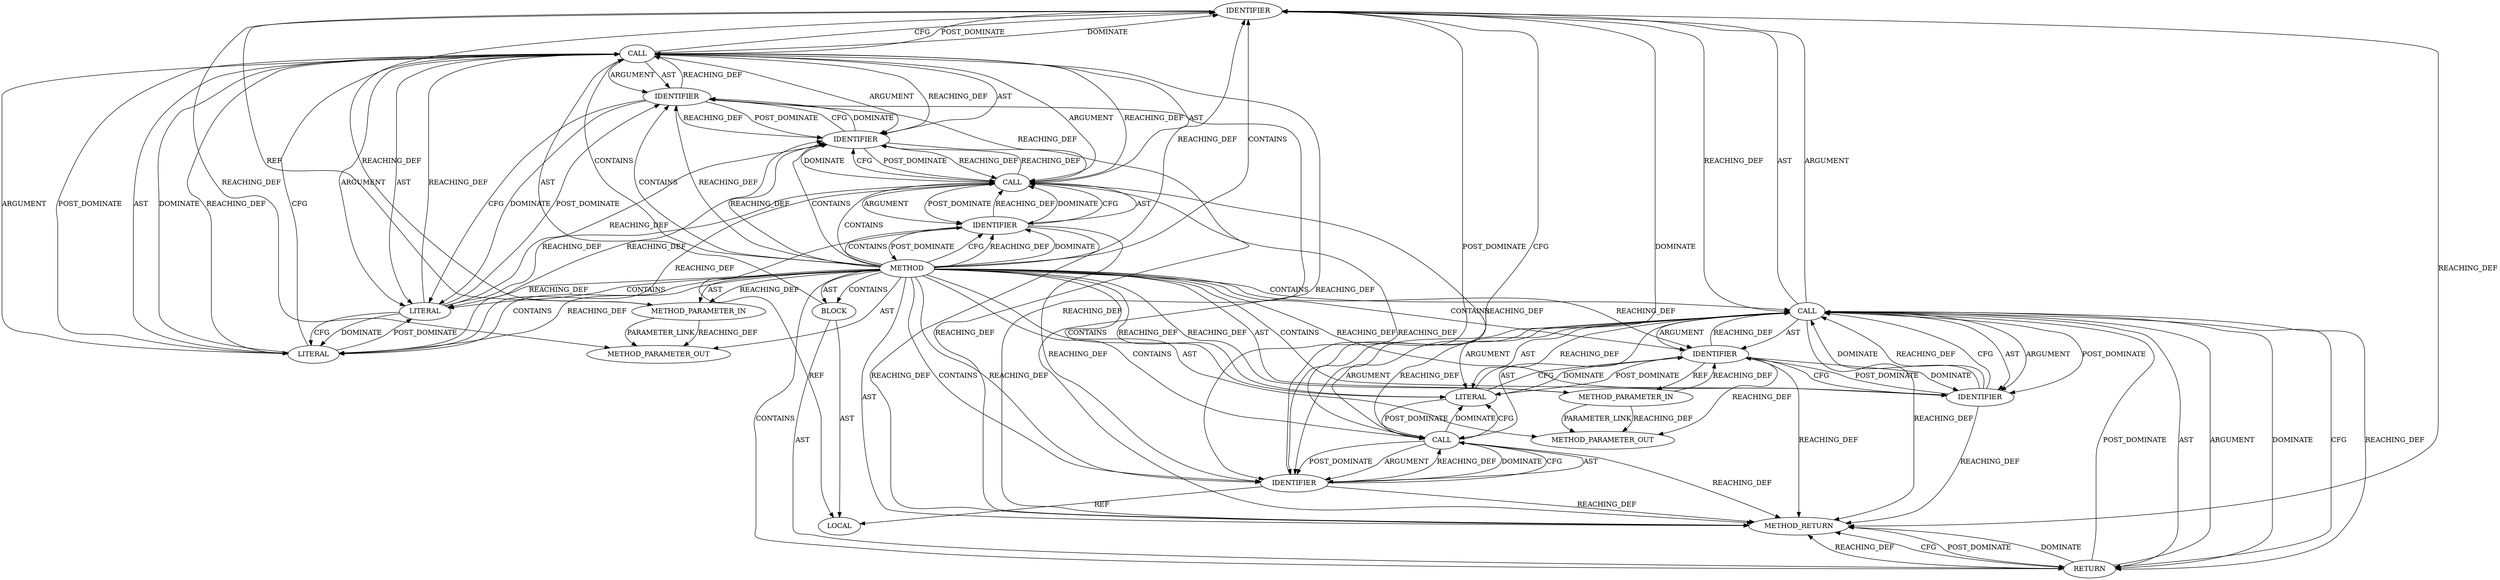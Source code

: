 digraph {
  2613 [label=IDENTIFIER ORDER=1 ARGUMENT_INDEX=1 CODE="sk" COLUMN_NUMBER=23 LINE_NUMBER=678 TYPE_FULL_NAME="sock*" NAME="sk"]
  2611 [label=RETURN ORDER=3 ARGUMENT_INDEX=-1 CODE="return tls_push_data(sk, &iter, 0, flags, TLS_RECORD_TYPE_DATA);" COLUMN_NUMBER=2 LINE_NUMBER=678]
  2612 [label=CALL ORDER=1 ARGUMENT_INDEX=-1 CODE="tls_push_data(sk, &iter, 0, flags, TLS_RECORD_TYPE_DATA)" COLUMN_NUMBER=9 METHOD_FULL_NAME="tls_push_data" LINE_NUMBER=678 TYPE_FULL_NAME="<empty>" DISPATCH_TYPE="STATIC_DISPATCH" SIGNATURE="" NAME="tls_push_data"]
  2601 [label=METHOD_PARAMETER_IN ORDER=2 CODE="int flags" IS_VARIADIC=false COLUMN_NUMBER=60 LINE_NUMBER=673 TYPE_FULL_NAME="int" EVALUATION_STRATEGY="BY_VALUE" INDEX=2 NAME="flags"]
  2618 [label=IDENTIFIER ORDER=5 ARGUMENT_INDEX=5 CODE="TLS_RECORD_TYPE_DATA" COLUMN_NUMBER=44 LINE_NUMBER=678 TYPE_FULL_NAME="ANY" NAME="TLS_RECORD_TYPE_DATA"]
  2604 [label=CALL ORDER=2 ARGUMENT_INDEX=-1 CODE="iov_iter_kvec(&iter, ITER_SOURCE, NULL, 0, 0)" COLUMN_NUMBER=2 METHOD_FULL_NAME="iov_iter_kvec" LINE_NUMBER=677 TYPE_FULL_NAME="<empty>" DISPATCH_TYPE="STATIC_DISPATCH" SIGNATURE="" NAME="iov_iter_kvec"]
  2603 [label=LOCAL ORDER=1 CODE="struct iov_iter iter" COLUMN_NUMBER=18 LINE_NUMBER=675 TYPE_FULL_NAME="iov_iter" NAME="iter"]
  2599 [label=METHOD COLUMN_NUMBER=1 LINE_NUMBER=673 COLUMN_NUMBER_END=1 IS_EXTERNAL=false SIGNATURE="int tls_device_push_pending_record (sock*,int)" NAME="tls_device_push_pending_record" AST_PARENT_TYPE="TYPE_DECL" AST_PARENT_FULL_NAME="tls_device.c:<global>" ORDER=30 CODE="static int tls_device_push_pending_record(struct sock *sk, int flags)
{
	struct iov_iter iter;

	iov_iter_kvec(&iter, ITER_SOURCE, NULL, 0, 0);
	return tls_push_data(sk, &iter, 0, flags, TLS_RECORD_TYPE_DATA);
}" FULL_NAME="tls_device_push_pending_record" LINE_NUMBER_END=679 FILENAME="tls_device.c"]
  2616 [label=LITERAL ORDER=3 ARGUMENT_INDEX=3 CODE="0" COLUMN_NUMBER=34 LINE_NUMBER=678 TYPE_FULL_NAME="int"]
  2607 [label=IDENTIFIER ORDER=2 ARGUMENT_INDEX=2 CODE="ITER_SOURCE" COLUMN_NUMBER=23 LINE_NUMBER=677 TYPE_FULL_NAME="ANY" NAME="ITER_SOURCE"]
  2609 [label=LITERAL ORDER=4 ARGUMENT_INDEX=4 CODE="0" COLUMN_NUMBER=42 LINE_NUMBER=677 TYPE_FULL_NAME="int"]
  2605 [label=CALL ORDER=1 ARGUMENT_INDEX=1 CODE="&iter" COLUMN_NUMBER=16 METHOD_FULL_NAME="<operator>.addressOf" LINE_NUMBER=677 TYPE_FULL_NAME="<empty>" DISPATCH_TYPE="STATIC_DISPATCH" SIGNATURE="" NAME="<operator>.addressOf"]
  2610 [label=LITERAL ORDER=5 ARGUMENT_INDEX=5 CODE="0" COLUMN_NUMBER=45 LINE_NUMBER=677 TYPE_FULL_NAME="int"]
  2606 [label=IDENTIFIER ORDER=1 ARGUMENT_INDEX=1 CODE="iter" COLUMN_NUMBER=17 LINE_NUMBER=677 TYPE_FULL_NAME="iov_iter" NAME="iter"]
  2619 [label=METHOD_RETURN ORDER=4 CODE="RET" COLUMN_NUMBER=1 LINE_NUMBER=673 TYPE_FULL_NAME="int" EVALUATION_STRATEGY="BY_VALUE"]
  2615 [label=IDENTIFIER ORDER=1 ARGUMENT_INDEX=1 CODE="iter" COLUMN_NUMBER=28 LINE_NUMBER=678 TYPE_FULL_NAME="iov_iter" NAME="iter"]
  2614 [label=CALL ORDER=2 ARGUMENT_INDEX=2 CODE="&iter" COLUMN_NUMBER=27 METHOD_FULL_NAME="<operator>.addressOf" LINE_NUMBER=678 TYPE_FULL_NAME="<empty>" DISPATCH_TYPE="STATIC_DISPATCH" SIGNATURE="" NAME="<operator>.addressOf"]
  2600 [label=METHOD_PARAMETER_IN ORDER=1 CODE="struct sock *sk" IS_VARIADIC=false COLUMN_NUMBER=43 LINE_NUMBER=673 TYPE_FULL_NAME="sock*" EVALUATION_STRATEGY="BY_VALUE" INDEX=1 NAME="sk"]
  21335 [label=METHOD_PARAMETER_OUT ORDER=2 CODE="int flags" IS_VARIADIC=false COLUMN_NUMBER=60 LINE_NUMBER=673 TYPE_FULL_NAME="int" EVALUATION_STRATEGY="BY_VALUE" INDEX=2 NAME="flags"]
  2608 [label=IDENTIFIER ORDER=3 ARGUMENT_INDEX=3 CODE="NULL" COLUMN_NUMBER=36 LINE_NUMBER=677 TYPE_FULL_NAME="ANY" NAME="NULL"]
  2602 [label=BLOCK ORDER=3 ARGUMENT_INDEX=-1 CODE="{
	struct iov_iter iter;

	iov_iter_kvec(&iter, ITER_SOURCE, NULL, 0, 0);
	return tls_push_data(sk, &iter, 0, flags, TLS_RECORD_TYPE_DATA);
}" COLUMN_NUMBER=1 LINE_NUMBER=674 TYPE_FULL_NAME="void"]
  21334 [label=METHOD_PARAMETER_OUT ORDER=1 CODE="struct sock *sk" IS_VARIADIC=false COLUMN_NUMBER=43 LINE_NUMBER=673 TYPE_FULL_NAME="sock*" EVALUATION_STRATEGY="BY_VALUE" INDEX=1 NAME="sk"]
  2617 [label=IDENTIFIER ORDER=4 ARGUMENT_INDEX=4 CODE="flags" COLUMN_NUMBER=37 LINE_NUMBER=678 TYPE_FULL_NAME="int" NAME="flags"]
  2608 -> 2609 [label=DOMINATE ]
  2609 -> 2608 [label=POST_DOMINATE ]
  2612 -> 2619 [label=REACHING_DEF VARIABLE="tls_push_data(sk, &iter, 0, flags, TLS_RECORD_TYPE_DATA)"]
  2615 -> 2614 [label=REACHING_DEF VARIABLE="iter"]
  2612 -> 2618 [label=POST_DOMINATE ]
  2604 -> 2607 [label=AST ]
  2613 -> 2600 [label=REF ]
  2605 -> 2606 [label=AST ]
  2614 -> 2612 [label=REACHING_DEF VARIABLE="&iter"]
  2618 -> 2617 [label=POST_DOMINATE ]
  2599 -> 2614 [label=CONTAINS ]
  2612 -> 2613 [label=AST ]
  2613 -> 2615 [label=CFG ]
  2607 -> 2604 [label=REACHING_DEF VARIABLE="ITER_SOURCE"]
  2606 -> 2619 [label=REACHING_DEF VARIABLE="iter"]
  2604 -> 2613 [label=DOMINATE ]
  2612 -> 2617 [label=AST ]
  2616 -> 2612 [label=REACHING_DEF VARIABLE="0"]
  2617 -> 2601 [label=REF ]
  2599 -> 2613 [label=REACHING_DEF VARIABLE=""]
  2599 -> 2610 [label=CONTAINS ]
  2606 -> 2605 [label=REACHING_DEF VARIABLE="iter"]
  2610 -> 2604 [label=DOMINATE ]
  2610 -> 2605 [label=REACHING_DEF VARIABLE="0"]
  2599 -> 2605 [label=CONTAINS ]
  2615 -> 2613 [label=POST_DOMINATE ]
  2599 -> 2606 [label=CFG ]
  2605 -> 2606 [label=ARGUMENT ]
  2599 -> 2607 [label=REACHING_DEF VARIABLE=""]
  2602 -> 2611 [label=AST ]
  2606 -> 2605 [label=DOMINATE ]
  2604 -> 2608 [label=ARGUMENT ]
  2599 -> 2607 [label=CONTAINS ]
  2614 -> 2616 [label=DOMINATE ]
  2611 -> 2619 [label=DOMINATE ]
  2614 -> 2615 [label=ARGUMENT ]
  2599 -> 2601 [label=AST ]
  2611 -> 2619 [label=REACHING_DEF VARIABLE="<RET>"]
  2617 -> 2616 [label=POST_DOMINATE ]
  2599 -> 2602 [label=AST ]
  2610 -> 2604 [label=REACHING_DEF VARIABLE="0"]
  2612 -> 2617 [label=ARGUMENT ]
  2611 -> 2612 [label=POST_DOMINATE ]
  2612 -> 2618 [label=AST ]
  2612 -> 2611 [label=DOMINATE ]
  2613 -> 2612 [label=REACHING_DEF VARIABLE="sk"]
  2614 -> 2615 [label=AST ]
  2612 -> 2611 [label=CFG ]
  2604 -> 2609 [label=ARGUMENT ]
  2618 -> 2612 [label=DOMINATE ]
  2604 -> 2610 [label=ARGUMENT ]
  2607 -> 2605 [label=POST_DOMINATE ]
  2607 -> 2605 [label=REACHING_DEF VARIABLE="ITER_SOURCE"]
  2604 -> 2610 [label=POST_DOMINATE ]
  2599 -> 2615 [label=CONTAINS ]
  2605 -> 2614 [label=REACHING_DEF VARIABLE="&iter"]
  2607 -> 2619 [label=REACHING_DEF VARIABLE="ITER_SOURCE"]
  2600 -> 21334 [label=PARAMETER_LINK ]
  2615 -> 2619 [label=REACHING_DEF VARIABLE="iter"]
  2600 -> 21334 [label=REACHING_DEF VARIABLE="sk"]
  2605 -> 2604 [label=REACHING_DEF VARIABLE="&iter"]
  2599 -> 2609 [label=CONTAINS ]
  2615 -> 2614 [label=DOMINATE ]
  2617 -> 2618 [label=CFG ]
  2610 -> 2607 [label=REACHING_DEF VARIABLE="0"]
  2617 -> 2612 [label=REACHING_DEF VARIABLE="flags"]
  2615 -> 2614 [label=CFG ]
  2604 -> 2609 [label=AST ]
  2599 -> 2617 [label=REACHING_DEF VARIABLE=""]
  2599 -> 2609 [label=REACHING_DEF VARIABLE=""]
  2617 -> 2618 [label=DOMINATE ]
  2612 -> 2613 [label=ARGUMENT ]
  2605 -> 2607 [label=REACHING_DEF VARIABLE="&iter"]
  2609 -> 2610 [label=CFG ]
  2609 -> 2605 [label=REACHING_DEF VARIABLE="0"]
  2607 -> 2608 [label=CFG ]
  2609 -> 2610 [label=DOMINATE ]
  2614 -> 2616 [label=CFG ]
  2612 -> 2614 [label=ARGUMENT ]
  2604 -> 2613 [label=CFG ]
  2611 -> 2612 [label=AST ]
  2605 -> 2607 [label=DOMINATE ]
  2604 -> 2605 [label=AST ]
  2612 -> 2614 [label=AST ]
  2608 -> 2607 [label=POST_DOMINATE ]
  2604 -> 2619 [label=REACHING_DEF VARIABLE="iov_iter_kvec(&iter, ITER_SOURCE, NULL, 0, 0)"]
  2599 -> 2617 [label=CONTAINS ]
  2617 -> 2619 [label=REACHING_DEF VARIABLE="flags"]
  2599 -> 2616 [label=CONTAINS ]
  2614 -> 2619 [label=REACHING_DEF VARIABLE="&iter"]
  2609 -> 2607 [label=REACHING_DEF VARIABLE="0"]
  2605 -> 2615 [label=REACHING_DEF VARIABLE="&iter"]
  2599 -> 2619 [label=AST ]
  2608 -> 2605 [label=REACHING_DEF VARIABLE="NULL"]
  2616 -> 2617 [label=CFG ]
  2599 -> 2604 [label=CONTAINS ]
  2613 -> 21334 [label=REACHING_DEF VARIABLE="sk"]
  2599 -> 2608 [label=CONTAINS ]
  2615 -> 2603 [label=REF ]
  2608 -> 2604 [label=REACHING_DEF VARIABLE="NULL"]
  2606 -> 2605 [label=CFG ]
  2609 -> 2604 [label=REACHING_DEF VARIABLE="0"]
  2608 -> 2619 [label=REACHING_DEF VARIABLE="NULL"]
  2599 -> 2608 [label=REACHING_DEF VARIABLE=""]
  2604 -> 2605 [label=ARGUMENT ]
  2602 -> 2603 [label=AST ]
  2605 -> 2607 [label=CFG ]
  2599 -> 2600 [label=REACHING_DEF VARIABLE=""]
  2599 -> 2606 [label=REACHING_DEF VARIABLE=""]
  2612 -> 2618 [label=ARGUMENT ]
  2613 -> 2619 [label=REACHING_DEF VARIABLE="sk"]
  2599 -> 2613 [label=CONTAINS ]
  2607 -> 2608 [label=DOMINATE ]
  2599 -> 2612 [label=CONTAINS ]
  2610 -> 2609 [label=POST_DOMINATE ]
  2606 -> 2603 [label=REF ]
  2604 -> 2608 [label=AST ]
  2618 -> 2612 [label=REACHING_DEF VARIABLE="TLS_RECORD_TYPE_DATA"]
  2608 -> 2607 [label=REACHING_DEF VARIABLE="NULL"]
  2613 -> 2615 [label=DOMINATE ]
  2618 -> 2619 [label=REACHING_DEF VARIABLE="TLS_RECORD_TYPE_DATA"]
  2604 -> 2610 [label=AST ]
  2617 -> 21335 [label=REACHING_DEF VARIABLE="flags"]
  2599 -> 2618 [label=CONTAINS ]
  2614 -> 2615 [label=POST_DOMINATE ]
  2612 -> 2616 [label=ARGUMENT ]
  2599 -> 2615 [label=REACHING_DEF VARIABLE=""]
  2601 -> 2617 [label=REACHING_DEF VARIABLE="flags"]
  2611 -> 2619 [label=CFG ]
  2606 -> 2599 [label=POST_DOMINATE ]
  2606 -> 2615 [label=REACHING_DEF VARIABLE="iter"]
  2600 -> 2613 [label=REACHING_DEF VARIABLE="sk"]
  2599 -> 2618 [label=REACHING_DEF VARIABLE=""]
  2612 -> 2611 [label=REACHING_DEF VARIABLE="tls_push_data(sk, &iter, 0, flags, TLS_RECORD_TYPE_DATA)"]
  2612 -> 2616 [label=AST ]
  2618 -> 2612 [label=CFG ]
  2599 -> 2600 [label=AST ]
  2608 -> 2609 [label=CFG ]
  2599 -> 21335 [label=AST ]
  2599 -> 2611 [label=CONTAINS ]
  2601 -> 21335 [label=PARAMETER_LINK ]
  2616 -> 2614 [label=POST_DOMINATE ]
  2619 -> 2611 [label=POST_DOMINATE ]
  2601 -> 21335 [label=REACHING_DEF VARIABLE="flags"]
  2610 -> 2604 [label=CFG ]
  2599 -> 2606 [label=DOMINATE ]
  2599 -> 2606 [label=CONTAINS ]
  2611 -> 2612 [label=ARGUMENT ]
  2599 -> 21334 [label=AST ]
  2616 -> 2617 [label=DOMINATE ]
  2605 -> 2606 [label=POST_DOMINATE ]
  2613 -> 2604 [label=POST_DOMINATE ]
  2604 -> 2607 [label=ARGUMENT ]
  2599 -> 2616 [label=REACHING_DEF VARIABLE=""]
  2599 -> 2602 [label=CONTAINS ]
  2599 -> 2601 [label=REACHING_DEF VARIABLE=""]
  2599 -> 2610 [label=REACHING_DEF VARIABLE=""]
  2602 -> 2604 [label=AST ]
}
